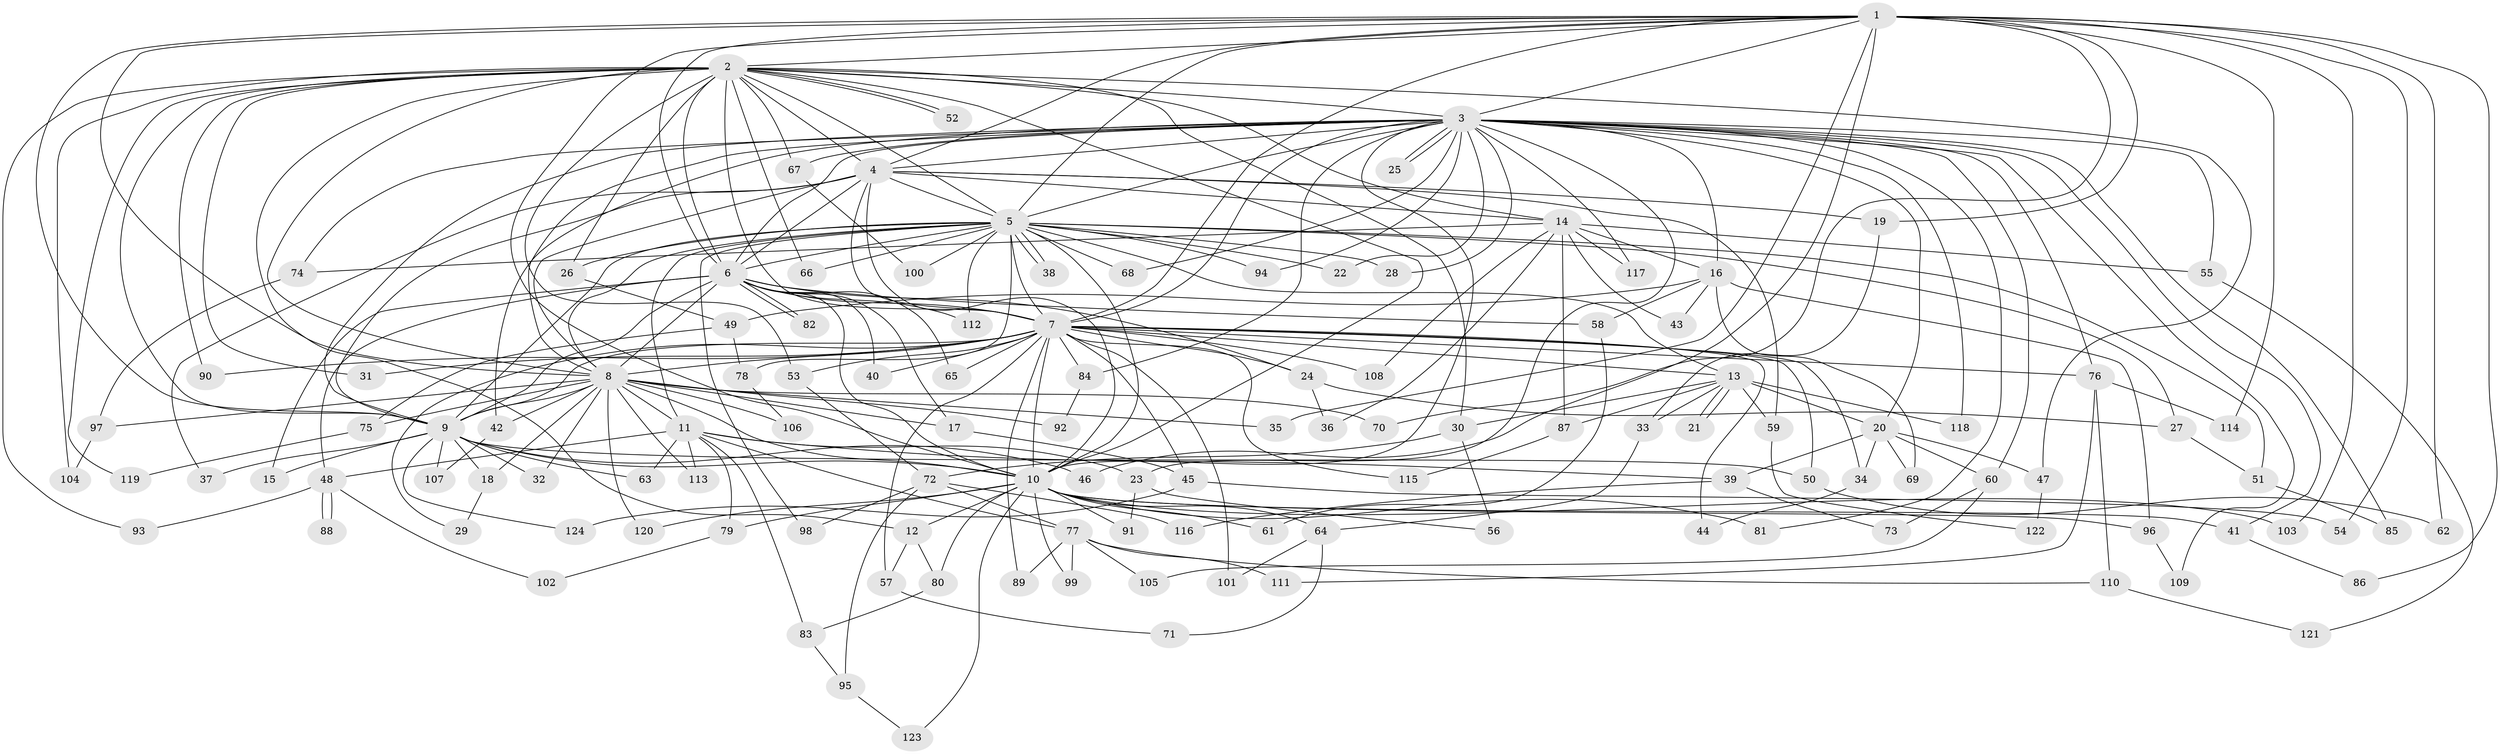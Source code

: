 // coarse degree distribution, {15: 0.023255813953488372, 39: 0.011627906976744186, 1: 0.18604651162790697, 2: 0.45348837209302323, 4: 0.09302325581395349, 23: 0.011627906976744186, 3: 0.16279069767441862, 6: 0.023255813953488372, 11: 0.011627906976744186, 7: 0.011627906976744186, 10: 0.011627906976744186}
// Generated by graph-tools (version 1.1) at 2025/48/03/04/25 21:48:32]
// undirected, 124 vertices, 273 edges
graph export_dot {
graph [start="1"]
  node [color=gray90,style=filled];
  1;
  2;
  3;
  4;
  5;
  6;
  7;
  8;
  9;
  10;
  11;
  12;
  13;
  14;
  15;
  16;
  17;
  18;
  19;
  20;
  21;
  22;
  23;
  24;
  25;
  26;
  27;
  28;
  29;
  30;
  31;
  32;
  33;
  34;
  35;
  36;
  37;
  38;
  39;
  40;
  41;
  42;
  43;
  44;
  45;
  46;
  47;
  48;
  49;
  50;
  51;
  52;
  53;
  54;
  55;
  56;
  57;
  58;
  59;
  60;
  61;
  62;
  63;
  64;
  65;
  66;
  67;
  68;
  69;
  70;
  71;
  72;
  73;
  74;
  75;
  76;
  77;
  78;
  79;
  80;
  81;
  82;
  83;
  84;
  85;
  86;
  87;
  88;
  89;
  90;
  91;
  92;
  93;
  94;
  95;
  96;
  97;
  98;
  99;
  100;
  101;
  102;
  103;
  104;
  105;
  106;
  107;
  108;
  109;
  110;
  111;
  112;
  113;
  114;
  115;
  116;
  117;
  118;
  119;
  120;
  121;
  122;
  123;
  124;
  1 -- 2;
  1 -- 3;
  1 -- 4;
  1 -- 5;
  1 -- 6;
  1 -- 7;
  1 -- 8;
  1 -- 9;
  1 -- 10;
  1 -- 19;
  1 -- 35;
  1 -- 46;
  1 -- 54;
  1 -- 62;
  1 -- 70;
  1 -- 86;
  1 -- 103;
  1 -- 114;
  2 -- 3;
  2 -- 4;
  2 -- 5;
  2 -- 6;
  2 -- 7;
  2 -- 8;
  2 -- 9;
  2 -- 10;
  2 -- 12;
  2 -- 14;
  2 -- 26;
  2 -- 30;
  2 -- 31;
  2 -- 47;
  2 -- 52;
  2 -- 52;
  2 -- 53;
  2 -- 66;
  2 -- 67;
  2 -- 90;
  2 -- 93;
  2 -- 104;
  2 -- 119;
  3 -- 4;
  3 -- 5;
  3 -- 6;
  3 -- 7;
  3 -- 8;
  3 -- 9;
  3 -- 10;
  3 -- 16;
  3 -- 20;
  3 -- 22;
  3 -- 23;
  3 -- 25;
  3 -- 25;
  3 -- 28;
  3 -- 41;
  3 -- 42;
  3 -- 55;
  3 -- 60;
  3 -- 67;
  3 -- 68;
  3 -- 74;
  3 -- 76;
  3 -- 81;
  3 -- 84;
  3 -- 85;
  3 -- 94;
  3 -- 109;
  3 -- 117;
  3 -- 118;
  4 -- 5;
  4 -- 6;
  4 -- 7;
  4 -- 8;
  4 -- 9;
  4 -- 10;
  4 -- 14;
  4 -- 19;
  4 -- 37;
  4 -- 59;
  5 -- 6;
  5 -- 7;
  5 -- 8;
  5 -- 9;
  5 -- 10;
  5 -- 11;
  5 -- 13;
  5 -- 22;
  5 -- 26;
  5 -- 27;
  5 -- 28;
  5 -- 38;
  5 -- 38;
  5 -- 51;
  5 -- 66;
  5 -- 68;
  5 -- 78;
  5 -- 94;
  5 -- 98;
  5 -- 100;
  5 -- 112;
  6 -- 7;
  6 -- 8;
  6 -- 9;
  6 -- 10;
  6 -- 15;
  6 -- 17;
  6 -- 24;
  6 -- 40;
  6 -- 48;
  6 -- 58;
  6 -- 65;
  6 -- 82;
  6 -- 82;
  6 -- 112;
  7 -- 8;
  7 -- 9;
  7 -- 10;
  7 -- 13;
  7 -- 24;
  7 -- 29;
  7 -- 31;
  7 -- 34;
  7 -- 40;
  7 -- 44;
  7 -- 45;
  7 -- 50;
  7 -- 53;
  7 -- 57;
  7 -- 65;
  7 -- 76;
  7 -- 84;
  7 -- 89;
  7 -- 90;
  7 -- 101;
  7 -- 108;
  7 -- 115;
  8 -- 9;
  8 -- 10;
  8 -- 11;
  8 -- 17;
  8 -- 18;
  8 -- 32;
  8 -- 35;
  8 -- 42;
  8 -- 70;
  8 -- 75;
  8 -- 92;
  8 -- 97;
  8 -- 106;
  8 -- 113;
  8 -- 120;
  9 -- 10;
  9 -- 15;
  9 -- 18;
  9 -- 32;
  9 -- 37;
  9 -- 46;
  9 -- 50;
  9 -- 63;
  9 -- 107;
  9 -- 124;
  10 -- 12;
  10 -- 41;
  10 -- 61;
  10 -- 64;
  10 -- 79;
  10 -- 80;
  10 -- 81;
  10 -- 91;
  10 -- 96;
  10 -- 99;
  10 -- 103;
  10 -- 120;
  10 -- 123;
  11 -- 23;
  11 -- 39;
  11 -- 48;
  11 -- 63;
  11 -- 77;
  11 -- 79;
  11 -- 83;
  11 -- 113;
  12 -- 57;
  12 -- 80;
  13 -- 20;
  13 -- 21;
  13 -- 21;
  13 -- 30;
  13 -- 33;
  13 -- 59;
  13 -- 87;
  13 -- 118;
  14 -- 16;
  14 -- 36;
  14 -- 43;
  14 -- 55;
  14 -- 74;
  14 -- 87;
  14 -- 108;
  14 -- 117;
  16 -- 43;
  16 -- 49;
  16 -- 58;
  16 -- 69;
  16 -- 96;
  17 -- 45;
  18 -- 29;
  19 -- 33;
  20 -- 34;
  20 -- 39;
  20 -- 47;
  20 -- 60;
  20 -- 69;
  23 -- 56;
  23 -- 91;
  24 -- 27;
  24 -- 36;
  26 -- 49;
  27 -- 51;
  30 -- 56;
  30 -- 72;
  33 -- 64;
  34 -- 44;
  39 -- 73;
  39 -- 116;
  41 -- 86;
  42 -- 107;
  45 -- 54;
  45 -- 124;
  47 -- 122;
  48 -- 88;
  48 -- 88;
  48 -- 93;
  48 -- 102;
  49 -- 75;
  49 -- 78;
  50 -- 62;
  51 -- 85;
  53 -- 72;
  55 -- 121;
  57 -- 71;
  58 -- 61;
  59 -- 122;
  60 -- 73;
  60 -- 105;
  64 -- 71;
  64 -- 101;
  67 -- 100;
  72 -- 77;
  72 -- 95;
  72 -- 98;
  72 -- 116;
  74 -- 97;
  75 -- 119;
  76 -- 110;
  76 -- 111;
  76 -- 114;
  77 -- 89;
  77 -- 99;
  77 -- 105;
  77 -- 110;
  77 -- 111;
  78 -- 106;
  79 -- 102;
  80 -- 83;
  83 -- 95;
  84 -- 92;
  87 -- 115;
  95 -- 123;
  96 -- 109;
  97 -- 104;
  110 -- 121;
}
